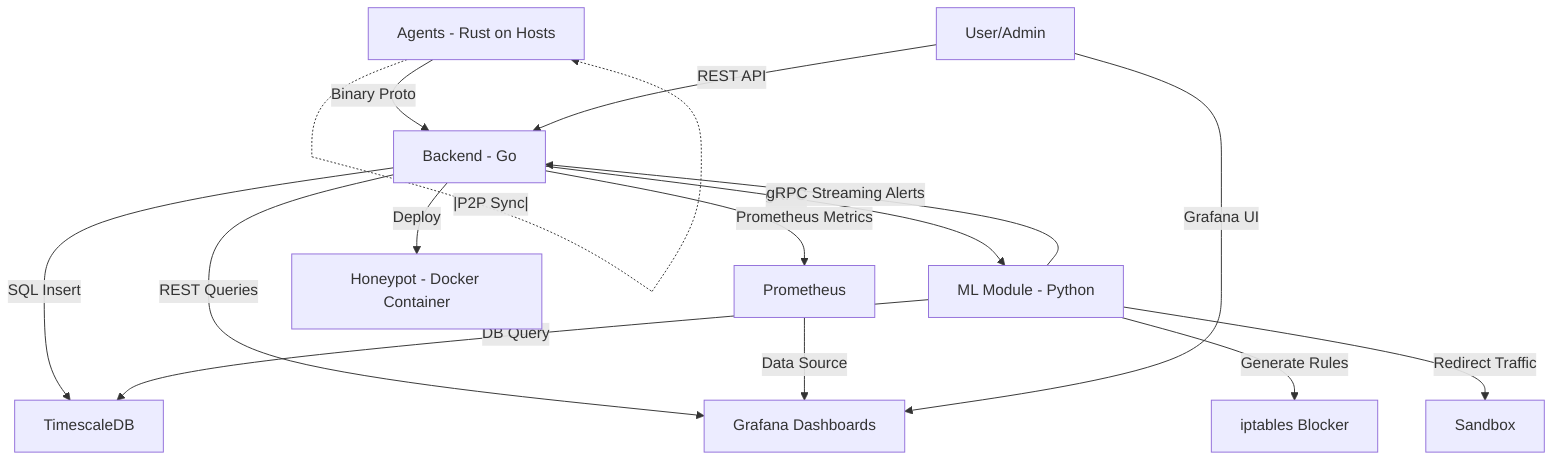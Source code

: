 flowchart TD
	A["Agents - Rust on Hosts"] -->|"Binary Proto"| B["Backend - Go"]
	A -.|P2P Sync|.-> A
	B -->|"SQL Insert"| C["TimescaleDB"]
	B -->|"Prometheus Metrics"| D["Prometheus"]
	B -->|"REST Queries"| E["Grafana Dashboards"]
	B -->|"gRPC"| F["ML Module - Python"]
	F -->|"DB Query"| C
	F -->|"Generate Rules"| G["iptables Blocker"]
	F -->|"gRPC Streaming Alerts"| B
	B -->|"Deploy"| H["Honeypot - Docker Container"]
	D -->|"Data Source"| E
	I["User/Admin"] -->|"Grafana UI"| E
	I -->|"REST API"| B
	F -->|"Redirect Traffic"| J["Sandbox"]